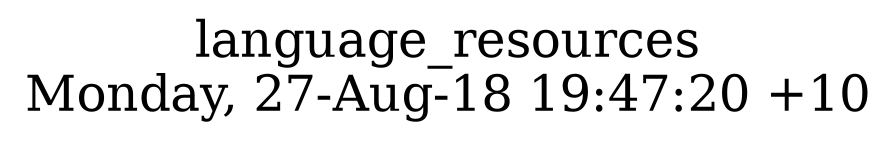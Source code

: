 digraph G {
fontsize="24";
label="language_resources\nMonday, 27-Aug-18 19:47:20 +10";
nojustify=true;
ordering=out;
rankdir=LR;
size="30";
}
